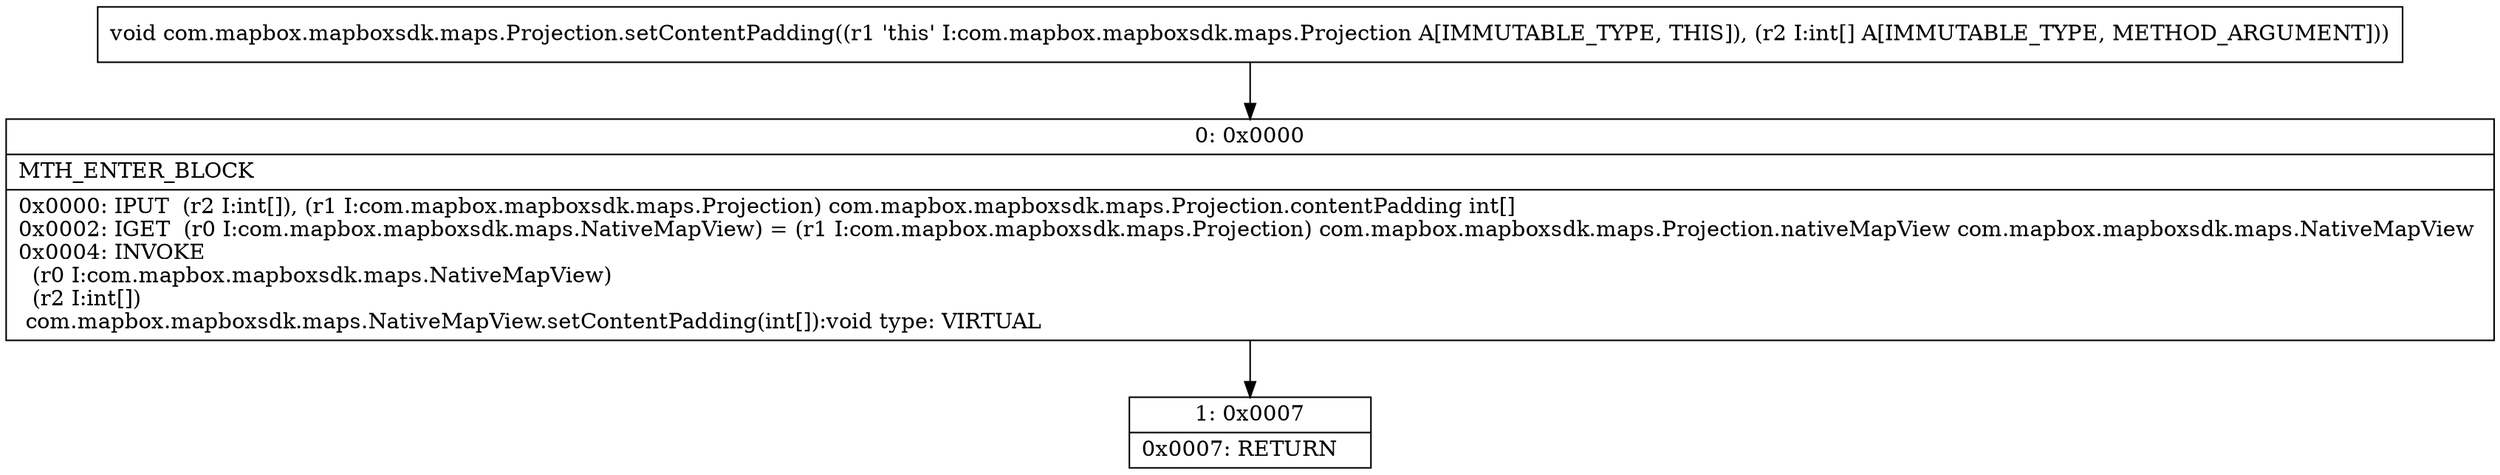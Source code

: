 digraph "CFG forcom.mapbox.mapboxsdk.maps.Projection.setContentPadding([I)V" {
Node_0 [shape=record,label="{0\:\ 0x0000|MTH_ENTER_BLOCK\l|0x0000: IPUT  (r2 I:int[]), (r1 I:com.mapbox.mapboxsdk.maps.Projection) com.mapbox.mapboxsdk.maps.Projection.contentPadding int[] \l0x0002: IGET  (r0 I:com.mapbox.mapboxsdk.maps.NativeMapView) = (r1 I:com.mapbox.mapboxsdk.maps.Projection) com.mapbox.mapboxsdk.maps.Projection.nativeMapView com.mapbox.mapboxsdk.maps.NativeMapView \l0x0004: INVOKE  \l  (r0 I:com.mapbox.mapboxsdk.maps.NativeMapView)\l  (r2 I:int[])\l com.mapbox.mapboxsdk.maps.NativeMapView.setContentPadding(int[]):void type: VIRTUAL \l}"];
Node_1 [shape=record,label="{1\:\ 0x0007|0x0007: RETURN   \l}"];
MethodNode[shape=record,label="{void com.mapbox.mapboxsdk.maps.Projection.setContentPadding((r1 'this' I:com.mapbox.mapboxsdk.maps.Projection A[IMMUTABLE_TYPE, THIS]), (r2 I:int[] A[IMMUTABLE_TYPE, METHOD_ARGUMENT])) }"];
MethodNode -> Node_0;
Node_0 -> Node_1;
}

